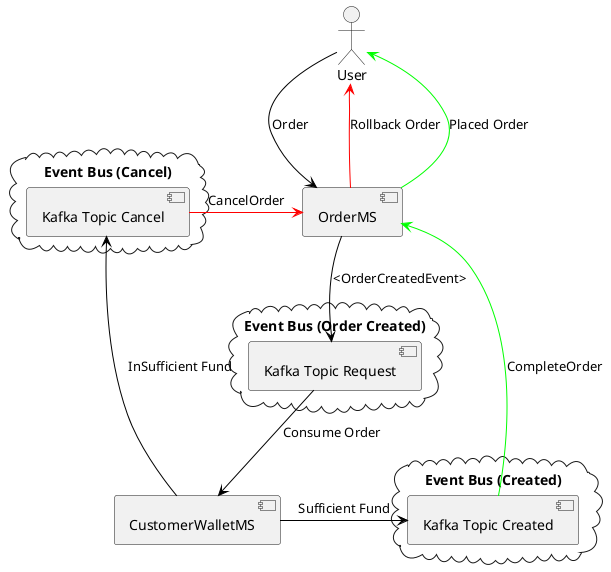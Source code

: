 @startuml
actor User
cloud "Event Bus (Order Created)"{
    [Kafka Topic Request]
}
cloud "Event Bus (Cancel)"{
    [Kafka Topic Cancel]
}
cloud "Event Bus (Created)"{
    [Kafka Topic Created]
}

User -[#000000]down-> [OrderMS] : Order
[OrderMS] -[#000000]down-> [Kafka Topic Request] : <OrderCreatedEvent>
[Kafka Topic Request] -[#000000]down-> [CustomerWalletMS] : Consume Order
[CustomerWalletMS] -[#000000]right-> [Kafka Topic Created] : Sufficient Fund
[CustomerWalletMS] -[#000000]left-> [Kafka Topic Cancel] : InSufficient Fund
[Kafka Topic Cancel] -[#FF0000]right-> [OrderMS] : CancelOrder
[Kafka Topic Created] -[#00FF00]up-> [OrderMS] : CompleteOrder
[OrderMS] -[#FF0000]up-> User : Rollback Order
[OrderMS] -[#00FF00]up-> User : Placed Order

@enduml
